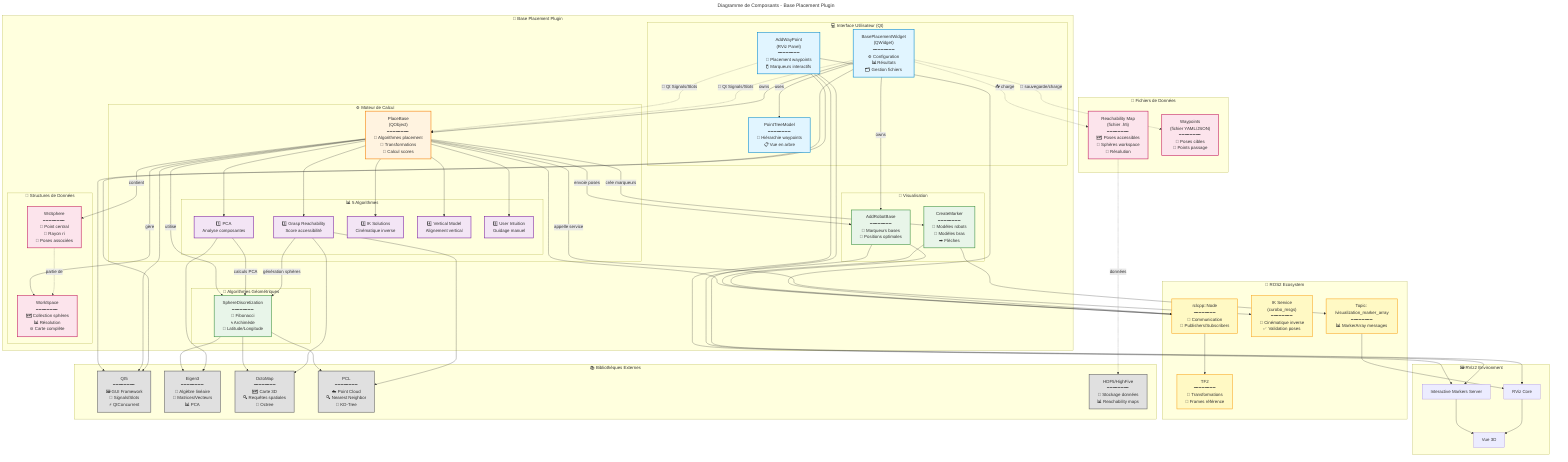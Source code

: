 ---
title: Diagramme de Composants - Base Placement Plugin
---
graph TB
    subgraph RViz2["🖼️ RViz2 Environment"]
        rviz_core["RViz Core"]
        interactive_markers["Interactive Markers Server"]
        3d_view["Vue 3D"]
    end

    subgraph Plugin["🔌 Base Placement Plugin"]
        subgraph UI["💻 Interface Utilisateur (Qt)"]
            panel["AddWayPoint<br/>(RViz Panel)<br/>━━━━━━━━<br/>📍 Placement waypoints<br/>🖱️ Marqueurs interactifs"]
            widget["BasePlacementWidget<br/>(QWidget)<br/>━━━━━━━━<br/>⚙️ Configuration<br/>📊 Résultats<br/>🗂️ Gestion fichiers"]
            tree_model["PointTreeModel<br/>━━━━━━━━<br/>🌳 Hiérarchie waypoints<br/>📋 Vue en arbre"]
        end

        subgraph Core["⚙️ Moteur de Calcul"]
            place_base["PlaceBase<br/>(QObject)<br/>━━━━━━━━<br/>🧠 Algorithmes placement<br/>📐 Transformations<br/>🔢 Calcul scores"]

            subgraph Algorithms["📊 5 Algorithmes"]
                pca["1️⃣ PCA<br/>Analyse composantes"]
                grasp["2️⃣ Grasp Reachability<br/>Score accessibilité"]
                ik["3️⃣ IK Solutions<br/>Cinématique inverse"]
                vertical["4️⃣ Vertical Model<br/>Alignement vertical"]
                user["5️⃣ User Intuition<br/>Guidage manuel"]
            end
        end

        subgraph Visualization["🎨 Visualisation"]
            create_marker["CreateMarker<br/>━━━━━━━━<br/>🤖 Modèles robots<br/>🦾 Modèles bras<br/>➡️ Flèches"]
            add_robot_base["AddRobotBase<br/>━━━━━━━━<br/>🔵 Marqueurs bases<br/>📍 Positions optimales"]
        end

        subgraph Geometry["📐 Algorithmes Géométriques"]
            sphere["SphereDiscretization<br/>━━━━━━━━<br/>🔮 Fibonacci<br/>🌀 Archimède<br/>🎯 Latitude/Longitude"]
        end

        subgraph DataStructures["💾 Structures de Données"]
            ws_sphere["WsSphere<br/>━━━━━━━━<br/>📍 Point central<br/>📏 Rayon ri<br/>🔄 Poses associées"]
            workspace["WorkSpace<br/>━━━━━━━━<br/>🗺️ Collection sphères<br/>📊 Résolution<br/>🌐 Carte complète"]
        end
    end

    subgraph ROS2["🤖 ROS2 Ecosystem"]
        node["rclcpp::Node<br/>━━━━━━━━<br/>📡 Communication<br/>🔄 Publishers/Subscribers"]
        tf2["TF2<br/>━━━━━━━━<br/>🔄 Transformations<br/>📐 Frames référence"]
        ik_service["IK Service<br/>(curobo_msgs)<br/>━━━━━━━━<br/>🦾 Cinématique inverse<br/>✅ Validation poses"]
        marker_topic["Topic: /visualization_marker_array<br/>━━━━━━━━<br/>📊 MarkerArray messages"]
    end

    subgraph External["📚 Bibliothèques Externes"]
        qt["Qt5<br/>━━━━━━━━<br/>🖼️ GUI Framework<br/>🔄 Signals/Slots<br/>⚡ QtConcurrent"]
        eigen["Eigen3<br/>━━━━━━━━<br/>🧮 Algèbre linéaire<br/>📐 Matrices/Vecteurs<br/>📊 PCA"]
        octomap["OctoMap<br/>━━━━━━━━<br/>🗺️ Carte 3D<br/>🔍 Requêtes spatiales<br/>🎯 Octree"]
        pcl["PCL<br/>━━━━━━━━<br/>☁️ Point Cloud<br/>🔍 Nearest Neighbor<br/>🌳 KD-Tree"]
        hdf5["HDF5/HighFive<br/>━━━━━━━━<br/>💾 Stockage données<br/>📊 Reachability maps"]
    end

    subgraph Data["📂 Fichiers de Données"]
        reach_map["Reachability Map<br/>(fichier .h5)<br/>━━━━━━━━<br/>🗺️ Poses accessibles<br/>🔮 Sphères workspace<br/>📏 Résolution"]
        waypoints_file["Waypoints<br/>(fichier YAML/JSON)<br/>━━━━━━━━<br/>📍 Poses cibles<br/>🎯 Points passage"]
    end

    %% ============================================================
    %% CONNEXIONS UI
    %% ============================================================
    panel -.->|"🔄 Qt Signals/Slots"| place_base
    widget -.->|"🔄 Qt Signals/Slots"| place_base
    widget -->|"owns"| place_base
    widget -->|"owns"| add_robot_base
    widget -->|"uses"| tree_model
    panel --> interactive_markers

    %% ============================================================
    %% CONNEXIONS ALGORITHMES
    %% ============================================================
    place_base --> pca
    place_base --> grasp
    place_base --> ik
    place_base --> vertical
    place_base --> user

    %% ============================================================
    %% CONNEXIONS GÉOMÉTRIE
    %% ============================================================
    place_base -->|"utilise"| sphere
    pca -->|"calculs PCA"| sphere
    grasp -->|"génération sphères"| sphere

    %% ============================================================
    %% CONNEXIONS VISUALISATION
    %% ============================================================
    place_base -->|"crée marqueurs"| create_marker
    place_base -->|"envoie poses"| add_robot_base
    create_marker --> marker_topic
    add_robot_base --> interactive_markers

    %% ============================================================
    %% CONNEXIONS DONNÉES
    %% ============================================================
    place_base -->|"contient"| ws_sphere
    place_base -->|"gère"| workspace
    ws_sphere -.->|"partie de"| workspace

    %% ============================================================
    %% CONNEXIONS ROS2
    %% ============================================================
    place_base --> node
    create_marker --> node
    add_robot_base --> node
    panel --> node
    place_base -->|"appelle service"| ik_service
    node --> tf2

    %% ============================================================
    %% CONNEXIONS BIBLIOTHÈQUES
    %% ============================================================
    widget --> qt
    place_base --> qt
    panel --> qt
    sphere --> eigen
    pca --> eigen
    sphere --> octomap
    grasp --> octomap
    sphere --> pcl
    grasp --> pcl

    %% ============================================================
    %% CONNEXIONS FICHIERS
    %% ============================================================
    widget -.->|"📥 charge"| reach_map
    reach_map -.->|"données"| hdf5
    widget -.->|"💾 sauvegarde/charge"| waypoints_file

    %% ============================================================
    %% CONNEXIONS RVIZ
    %% ============================================================
    interactive_markers --> 3d_view
    marker_topic --> rviz_core
    rviz_core --> 3d_view
    panel --> rviz_core

    %% ============================================================
    %% STYLES
    %% ============================================================
    classDef uiClass fill:#e1f5ff,stroke:#0288d1,stroke-width:2px
    classDef coreClass fill:#fff3e0,stroke:#f57c00,stroke-width:2px
    classDef algoClass fill:#f3e5f5,stroke:#7b1fa2,stroke-width:2px
    classDef vizClass fill:#e8f5e9,stroke:#388e3c,stroke-width:2px
    classDef rosClass fill:#fff9c4,stroke:#f9a825,stroke-width:2px
    classDef dataClass fill:#fce4ec,stroke:#c2185b,stroke-width:2px
    classDef libClass fill:#e0e0e0,stroke:#616161,stroke-width:2px

    class panel,widget,tree_model uiClass
    class place_base coreClass
    class pca,grasp,ik,vertical,user algoClass
    class create_marker,add_robot_base,sphere vizClass
    class node,tf2,ik_service,marker_topic rosClass
    class ws_sphere,workspace,reach_map,waypoints_file dataClass
    class qt,eigen,octomap,pcl,hdf5 libClass